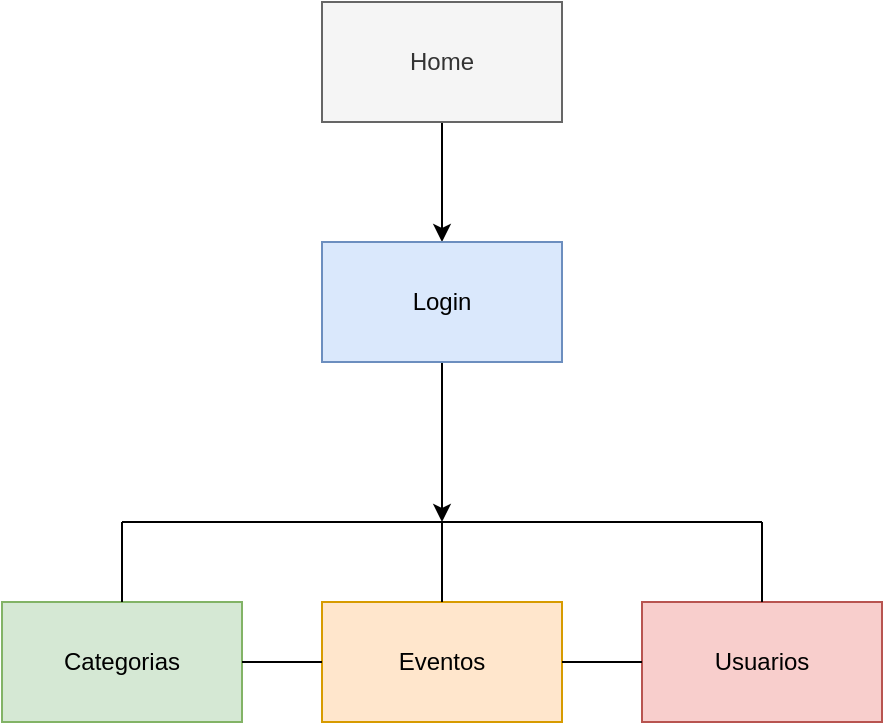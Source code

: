 <mxfile version="11.1.5" type="device" pages="2"><diagram id="JjxObp32Be9U7hyHO0TQ" name="Mapa do Site"><mxGraphModel dx="1483" dy="831" grid="1" gridSize="10" guides="1" tooltips="1" connect="1" arrows="1" fold="1" page="1" pageScale="1" pageWidth="827" pageHeight="1169" math="0" shadow="0"><root><mxCell id="0"/><mxCell id="1" parent="0"/><mxCell id="E-p4GEX2-oRUBVHs1lul-5" style="edgeStyle=orthogonalEdgeStyle;rounded=0;orthogonalLoop=1;jettySize=auto;html=1;" edge="1" parent="1" source="E-p4GEX2-oRUBVHs1lul-1" target="E-p4GEX2-oRUBVHs1lul-3"><mxGeometry relative="1" as="geometry"/></mxCell><mxCell id="E-p4GEX2-oRUBVHs1lul-1" value="Home" style="rounded=0;whiteSpace=wrap;html=1;fillColor=#f5f5f5;strokeColor=#666666;fontColor=#333333;" vertex="1" parent="1"><mxGeometry x="330" y="40" width="120" height="60" as="geometry"/></mxCell><mxCell id="E-p4GEX2-oRUBVHs1lul-15" style="edgeStyle=orthogonalEdgeStyle;rounded=0;orthogonalLoop=1;jettySize=auto;html=1;" edge="1" parent="1" source="E-p4GEX2-oRUBVHs1lul-3"><mxGeometry relative="1" as="geometry"><mxPoint x="390" y="300" as="targetPoint"/></mxGeometry></mxCell><mxCell id="E-p4GEX2-oRUBVHs1lul-3" value="Login" style="rounded=0;whiteSpace=wrap;html=1;fillColor=#dae8fc;strokeColor=#6c8ebf;" vertex="1" parent="1"><mxGeometry x="330" y="160" width="120" height="60" as="geometry"/></mxCell><mxCell id="E-p4GEX2-oRUBVHs1lul-7" value="Categorias" style="rounded=0;whiteSpace=wrap;html=1;fillColor=#d5e8d4;strokeColor=#82b366;" vertex="1" parent="1"><mxGeometry x="170" y="340" width="120" height="60" as="geometry"/></mxCell><mxCell id="E-p4GEX2-oRUBVHs1lul-8" value="Usuarios" style="rounded=0;whiteSpace=wrap;html=1;fillColor=#f8cecc;strokeColor=#b85450;" vertex="1" parent="1"><mxGeometry x="490" y="340" width="120" height="60" as="geometry"/></mxCell><mxCell id="E-p4GEX2-oRUBVHs1lul-9" value="Eventos" style="rounded=0;whiteSpace=wrap;html=1;fillColor=#ffe6cc;strokeColor=#d79b00;" vertex="1" parent="1"><mxGeometry x="330" y="340" width="120" height="60" as="geometry"/></mxCell><mxCell id="E-p4GEX2-oRUBVHs1lul-11" value="" style="endArrow=none;html=1;entryX=0;entryY=0.5;entryDx=0;entryDy=0;exitX=1;exitY=0.5;exitDx=0;exitDy=0;" edge="1" parent="1" source="E-p4GEX2-oRUBVHs1lul-7" target="E-p4GEX2-oRUBVHs1lul-9"><mxGeometry width="50" height="50" relative="1" as="geometry"><mxPoint x="170" y="470" as="sourcePoint"/><mxPoint x="220" y="420" as="targetPoint"/><Array as="points"/></mxGeometry></mxCell><mxCell id="E-p4GEX2-oRUBVHs1lul-13" value="" style="endArrow=none;html=1;entryX=1;entryY=0.5;entryDx=0;entryDy=0;" edge="1" parent="1" target="E-p4GEX2-oRUBVHs1lul-9"><mxGeometry width="50" height="50" relative="1" as="geometry"><mxPoint x="490" y="370" as="sourcePoint"/><mxPoint x="340" y="380" as="targetPoint"/><Array as="points"/></mxGeometry></mxCell><mxCell id="E-p4GEX2-oRUBVHs1lul-14" value="" style="endArrow=none;html=1;" edge="1" parent="1"><mxGeometry width="50" height="50" relative="1" as="geometry"><mxPoint x="550" y="300" as="sourcePoint"/><mxPoint x="230" y="300" as="targetPoint"/><Array as="points"/></mxGeometry></mxCell><mxCell id="E-p4GEX2-oRUBVHs1lul-18" value="" style="endArrow=none;html=1;exitX=0.5;exitY=0;exitDx=0;exitDy=0;" edge="1" parent="1" source="E-p4GEX2-oRUBVHs1lul-7"><mxGeometry width="50" height="50" relative="1" as="geometry"><mxPoint x="230" y="330" as="sourcePoint"/><mxPoint x="230" y="300" as="targetPoint"/></mxGeometry></mxCell><mxCell id="E-p4GEX2-oRUBVHs1lul-20" value="" style="endArrow=none;html=1;exitX=0.5;exitY=0;exitDx=0;exitDy=0;" edge="1" parent="1" source="E-p4GEX2-oRUBVHs1lul-8"><mxGeometry width="50" height="50" relative="1" as="geometry"><mxPoint x="540" y="340" as="sourcePoint"/><mxPoint x="550" y="300" as="targetPoint"/></mxGeometry></mxCell><mxCell id="E-p4GEX2-oRUBVHs1lul-22" value="" style="endArrow=none;html=1;exitX=0.5;exitY=0;exitDx=0;exitDy=0;" edge="1" parent="1" source="E-p4GEX2-oRUBVHs1lul-9"><mxGeometry width="50" height="50" relative="1" as="geometry"><mxPoint x="320" y="400" as="sourcePoint"/><mxPoint x="390" y="300" as="targetPoint"/><Array as="points"/></mxGeometry></mxCell></root></mxGraphModel></diagram><diagram id="_G3lqJwGYf084KdxJ8U6" name="Fluxograma"><mxGraphModel dx="1069" dy="574" grid="1" gridSize="10" guides="1" tooltips="1" connect="1" arrows="1" fold="1" page="1" pageScale="1" pageWidth="827" pageHeight="1169" math="0" shadow="0"><root><mxCell id="LvGVBDrl8G-orZyW4oXQ-0"/><mxCell id="LvGVBDrl8G-orZyW4oXQ-1" parent="LvGVBDrl8G-orZyW4oXQ-0"/><mxCell id="rzcEZIXH1Tajv-cj2STj-3" style="edgeStyle=orthogonalEdgeStyle;rounded=0;orthogonalLoop=1;jettySize=auto;html=1;" edge="1" parent="LvGVBDrl8G-orZyW4oXQ-1" source="rzcEZIXH1Tajv-cj2STj-0" target="rzcEZIXH1Tajv-cj2STj-1"><mxGeometry relative="1" as="geometry"/></mxCell><mxCell id="rzcEZIXH1Tajv-cj2STj-0" value="Home" style="rounded=0;whiteSpace=wrap;html=1;fillColor=#f5f5f5;strokeColor=#666666;fontColor=#333333;" vertex="1" parent="LvGVBDrl8G-orZyW4oXQ-1"><mxGeometry x="513" y="10" width="120" height="60" as="geometry"/></mxCell><mxCell id="kkikVm1lYoURFZYI2hK_-1" style="edgeStyle=orthogonalEdgeStyle;rounded=0;orthogonalLoop=1;jettySize=auto;html=1;entryX=0.5;entryY=0;entryDx=0;entryDy=0;" edge="1" parent="LvGVBDrl8G-orZyW4oXQ-1" source="rzcEZIXH1Tajv-cj2STj-1" target="kkikVm1lYoURFZYI2hK_-0"><mxGeometry relative="1" as="geometry"/></mxCell><mxCell id="rzcEZIXH1Tajv-cj2STj-1" value="Login" style="rounded=0;whiteSpace=wrap;html=1;fillColor=#dae8fc;strokeColor=#6c8ebf;" vertex="1" parent="LvGVBDrl8G-orZyW4oXQ-1"><mxGeometry x="513" y="130" width="120" height="60" as="geometry"/></mxCell><mxCell id="kkikVm1lYoURFZYI2hK_-3" value="" style="edgeStyle=orthogonalEdgeStyle;rounded=0;orthogonalLoop=1;jettySize=auto;html=1;" edge="1" parent="LvGVBDrl8G-orZyW4oXQ-1" source="kkikVm1lYoURFZYI2hK_-0"><mxGeometry relative="1" as="geometry"><mxPoint x="270" y="320" as="targetPoint"/><Array as="points"><mxPoint x="270" y="280"/><mxPoint x="270" y="320"/></Array></mxGeometry></mxCell><mxCell id="kkikVm1lYoURFZYI2hK_-28" style="edgeStyle=orthogonalEdgeStyle;rounded=0;orthogonalLoop=1;jettySize=auto;html=1;" edge="1" parent="LvGVBDrl8G-orZyW4oXQ-1" source="kkikVm1lYoURFZYI2hK_-0"><mxGeometry relative="1" as="geometry"><mxPoint x="850" y="320" as="targetPoint"/><Array as="points"><mxPoint x="850" y="280"/></Array></mxGeometry></mxCell><mxCell id="kkikVm1lYoURFZYI2hK_-0" value="Adm?" style="rhombus;whiteSpace=wrap;html=1;" vertex="1" parent="LvGVBDrl8G-orZyW4oXQ-1"><mxGeometry x="523" y="230" width="100" height="100" as="geometry"/></mxCell><mxCell id="kkikVm1lYoURFZYI2hK_-8" value="Eventos e Divulgar e Cadastrar" style="rounded=0;whiteSpace=wrap;html=1;fillColor=#ffe6cc;strokeColor=#d79b00;" vertex="1" parent="LvGVBDrl8G-orZyW4oXQ-1"><mxGeometry x="610" y="350" width="120" height="60" as="geometry"/></mxCell><mxCell id="kkikVm1lYoURFZYI2hK_-9" value="Eventos (Visualizar)" style="rounded=0;whiteSpace=wrap;html=1;fillColor=#ffe6cc;strokeColor=#d79b00;" vertex="1" parent="LvGVBDrl8G-orZyW4oXQ-1"><mxGeometry x="120" y="350" width="120" height="60" as="geometry"/></mxCell><mxCell id="kkikVm1lYoURFZYI2hK_-10" value="Categoria (Visualização)" style="rounded=0;whiteSpace=wrap;html=1;fillColor=#d5e8d4;strokeColor=#82b366;" vertex="1" parent="LvGVBDrl8G-orZyW4oXQ-1"><mxGeometry x="292.5" y="350" width="120" height="60" as="geometry"/></mxCell><mxCell id="kkikVm1lYoURFZYI2hK_-11" value="" style="endArrow=none;html=1;" edge="1" parent="LvGVBDrl8G-orZyW4oXQ-1"><mxGeometry width="50" height="50" relative="1" as="geometry"><mxPoint x="170" y="320" as="sourcePoint"/><mxPoint x="370" y="320" as="targetPoint"/><Array as="points"/></mxGeometry></mxCell><mxCell id="kkikVm1lYoURFZYI2hK_-14" value="" style="endArrow=none;html=1;exitX=0.417;exitY=0;exitDx=0;exitDy=0;exitPerimeter=0;" edge="1" parent="LvGVBDrl8G-orZyW4oXQ-1" source="kkikVm1lYoURFZYI2hK_-9"><mxGeometry width="50" height="50" relative="1" as="geometry"><mxPoint x="170" y="346" as="sourcePoint"/><mxPoint x="170" y="320" as="targetPoint"/></mxGeometry></mxCell><mxCell id="kkikVm1lYoURFZYI2hK_-15" value="" style="endArrow=none;html=1;exitX=0.646;exitY=0.009;exitDx=0;exitDy=0;exitPerimeter=0;" edge="1" parent="LvGVBDrl8G-orZyW4oXQ-1" source="kkikVm1lYoURFZYI2hK_-10"><mxGeometry width="50" height="50" relative="1" as="geometry"><mxPoint x="370" y="346" as="sourcePoint"/><mxPoint x="370" y="320" as="targetPoint"/></mxGeometry></mxCell><mxCell id="kkikVm1lYoURFZYI2hK_-22" value="Categorias (Visualizar Cadastrar)" style="rounded=0;whiteSpace=wrap;html=1;fillColor=#d5e8d4;strokeColor=#82b366;" vertex="1" parent="LvGVBDrl8G-orZyW4oXQ-1"><mxGeometry x="790" y="350" width="120" height="60" as="geometry"/></mxCell><mxCell id="kkikVm1lYoURFZYI2hK_-23" value="Usuários (Visualizar e Cadastrar)" style="rounded=0;whiteSpace=wrap;html=1;fillColor=#f8cecc;strokeColor=#b85450;" vertex="1" parent="LvGVBDrl8G-orZyW4oXQ-1"><mxGeometry x="960" y="350" width="120" height="60" as="geometry"/></mxCell><mxCell id="kkikVm1lYoURFZYI2hK_-24" value="" style="endArrow=none;html=1;" edge="1" parent="LvGVBDrl8G-orZyW4oXQ-1"><mxGeometry width="50" height="50" relative="1" as="geometry"><mxPoint x="660" y="320" as="sourcePoint"/><mxPoint x="1020" y="320" as="targetPoint"/></mxGeometry></mxCell><mxCell id="kkikVm1lYoURFZYI2hK_-25" value="" style="endArrow=none;html=1;exitX=0.5;exitY=0;exitDx=0;exitDy=0;" edge="1" parent="LvGVBDrl8G-orZyW4oXQ-1" source="kkikVm1lYoURFZYI2hK_-22"><mxGeometry width="50" height="50" relative="1" as="geometry"><mxPoint x="820" y="355" as="sourcePoint"/><mxPoint x="850" y="320" as="targetPoint"/></mxGeometry></mxCell><mxCell id="kkikVm1lYoURFZYI2hK_-26" value="" style="endArrow=none;html=1;exitX=0.417;exitY=0;exitDx=0;exitDy=0;exitPerimeter=0;" edge="1" parent="LvGVBDrl8G-orZyW4oXQ-1" source="kkikVm1lYoURFZYI2hK_-8"><mxGeometry width="50" height="50" relative="1" as="geometry"><mxPoint x="633" y="360" as="sourcePoint"/><mxPoint x="660" y="320" as="targetPoint"/></mxGeometry></mxCell><mxCell id="kkikVm1lYoURFZYI2hK_-27" value="" style="endArrow=none;html=1;exitX=0.5;exitY=0;exitDx=0;exitDy=0;" edge="1" parent="LvGVBDrl8G-orZyW4oXQ-1" source="kkikVm1lYoURFZYI2hK_-23"><mxGeometry width="50" height="50" relative="1" as="geometry"><mxPoint x="995" y="370" as="sourcePoint"/><mxPoint x="1020" y="320" as="targetPoint"/></mxGeometry></mxCell><mxCell id="kkikVm1lYoURFZYI2hK_-29" value="Não" style="text;html=1;resizable=0;points=[];autosize=1;align=left;verticalAlign=top;spacingTop=-4;" vertex="1" parent="LvGVBDrl8G-orZyW4oXQ-1"><mxGeometry x="350" y="255" width="40" height="20" as="geometry"/></mxCell><mxCell id="kkikVm1lYoURFZYI2hK_-30" value="Sim" style="text;html=1;resizable=0;points=[];autosize=1;align=left;verticalAlign=top;spacingTop=-4;" vertex="1" parent="LvGVBDrl8G-orZyW4oXQ-1"><mxGeometry x="730" y="255" width="40" height="20" as="geometry"/></mxCell></root></mxGraphModel></diagram></mxfile>